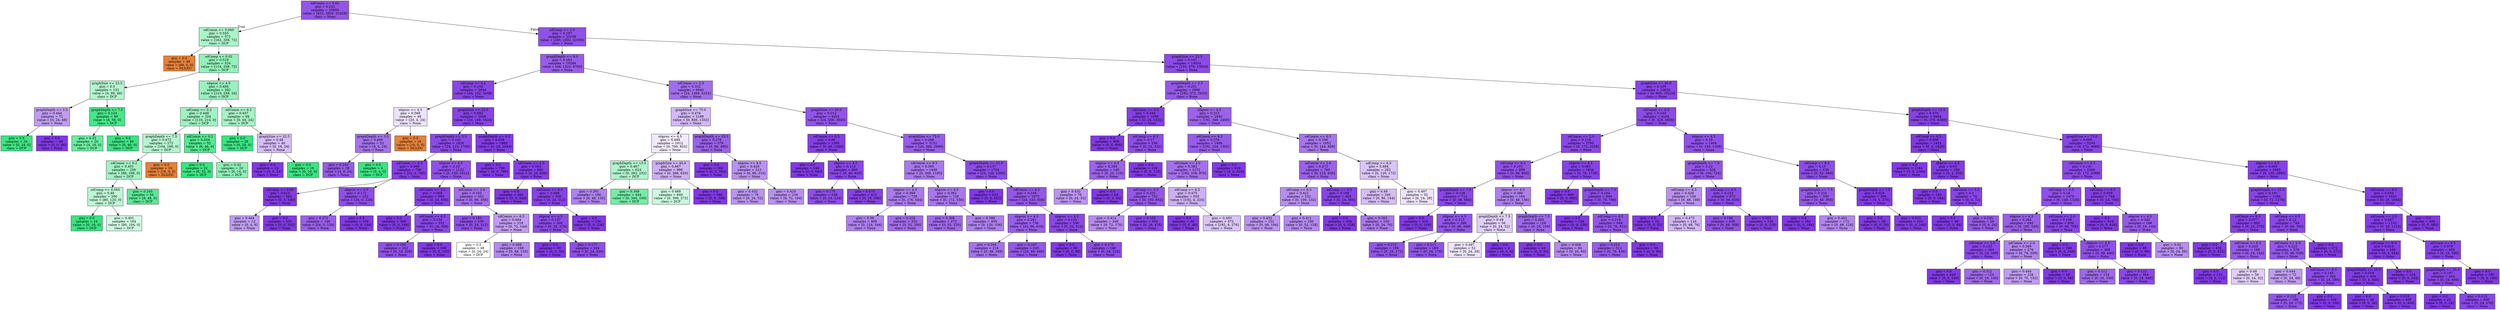 digraph Tree {
node [shape=box, style="filled", color="black"] ;
0 [label="sdComm <= 0.65\ngini = 0.225\nsamples = 25680\nvalue = [422, 2830, 22428]\nclass = None", fillcolor="#9355e9"] ;
1 [label="sdComm <= 0.065\ngini = 0.555\nsamples = 572\nvalue = [162, 338, 72]\nclass = DCP", fillcolor="#aaf4c9"] ;
0 -> 1 [labeldistance=2.5, labelangle=45, headlabel="True"] ;
2 [label="gini = 0.0\nsamples = 48\nvalue = [48, 0, 0]\nclass = DLS/DC", fillcolor="#e58139"] ;
1 -> 2 ;
3 [label="sdComp <= 0.02\ngini = 0.518\nsamples = 524\nvalue = [114, 338, 72]\nclass = DCP", fillcolor="#93f1ba"] ;
1 -> 3 ;
4 [label="graphSize <= 22.5\ngini = 0.5\nsamples = 132\nvalue = [4, 80, 48]\nclass = DCP", fillcolor="#b4f5cf"] ;
3 -> 4 ;
5 [label="graphDepth <= 3.5\ngini = 0.444\nsamples = 72\nvalue = [0, 24, 48]\nclass = None", fillcolor="#c09cf2"] ;
4 -> 5 ;
6 [label="gini = 0.0\nsamples = 24\nvalue = [0, 24, 0]\nclass = DCP", fillcolor="#39e581"] ;
5 -> 6 ;
7 [label="gini = 0.0\nsamples = 48\nvalue = [0, 0, 48]\nclass = None", fillcolor="#8139e5"] ;
5 -> 7 ;
8 [label="graphDepth <= 7.5\ngini = 0.124\nsamples = 60\nvalue = [4, 56, 0]\nclass = DCP", fillcolor="#47e78a"] ;
4 -> 8 ;
9 [label="gini = 0.32\nsamples = 20\nvalue = [4, 16, 0]\nclass = DCP", fillcolor="#6aeca0"] ;
8 -> 9 ;
10 [label="gini = 0.0\nsamples = 40\nvalue = [0, 40, 0]\nclass = DCP", fillcolor="#39e581"] ;
8 -> 10 ;
11 [label="nbproc <= 4.5\ngini = 0.484\nsamples = 392\nvalue = [110, 258, 24]\nclass = DCP", fillcolor="#97f1bd"] ;
3 -> 11 ;
12 [label="sdComp <= 0.2\ngini = 0.448\nsamples = 324\nvalue = [110, 214, 0]\nclass = DCP", fillcolor="#9ff2c2"] ;
11 -> 12 ;
13 [label="graphDepth <= 7.5\ngini = 0.472\nsamples = 272\nvalue = [104, 168, 0]\nclass = DCP", fillcolor="#b4f5cf"] ;
12 -> 13 ;
14 [label="sdComm <= 0.2\ngini = 0.451\nsamples = 256\nvalue = [88, 168, 0]\nclass = DCP", fillcolor="#a1f3c3"] ;
13 -> 14 ;
15 [label="sdComp <= 0.065\ngini = 0.48\nsamples = 200\nvalue = [80, 120, 0]\nclass = DCP", fillcolor="#bdf6d5"] ;
14 -> 15 ;
16 [label="gini = 0.0\nsamples = 16\nvalue = [0, 16, 0]\nclass = DCP", fillcolor="#39e581"] ;
15 -> 16 ;
17 [label="gini = 0.491\nsamples = 184\nvalue = [80, 104, 0]\nclass = DCP", fillcolor="#d1f9e2"] ;
15 -> 17 ;
18 [label="gini = 0.245\nsamples = 56\nvalue = [8, 48, 0]\nclass = DCP", fillcolor="#5ae996"] ;
14 -> 18 ;
19 [label="gini = 0.0\nsamples = 16\nvalue = [16, 0, 0]\nclass = DLS/DC", fillcolor="#e58139"] ;
13 -> 19 ;
20 [label="sdComm <= 0.2\ngini = 0.204\nsamples = 52\nvalue = [6, 46, 0]\nclass = DCP", fillcolor="#53e891"] ;
12 -> 20 ;
21 [label="gini = 0.0\nsamples = 32\nvalue = [0, 32, 0]\nclass = DCP", fillcolor="#39e581"] ;
20 -> 21 ;
22 [label="gini = 0.42\nsamples = 20\nvalue = [6, 14, 0]\nclass = DCP", fillcolor="#8ef0b7"] ;
20 -> 22 ;
23 [label="sdComm <= 0.2\ngini = 0.457\nsamples = 68\nvalue = [0, 44, 24]\nclass = DCP", fillcolor="#a5f3c6"] ;
11 -> 23 ;
24 [label="gini = 0.0\nsamples = 28\nvalue = [0, 28, 0]\nclass = DCP", fillcolor="#39e581"] ;
23 -> 24 ;
25 [label="graphSize <= 22.5\ngini = 0.48\nsamples = 40\nvalue = [0, 16, 24]\nclass = None", fillcolor="#d5bdf6"] ;
23 -> 25 ;
26 [label="gini = 0.0\nsamples = 24\nvalue = [0, 0, 24]\nclass = None", fillcolor="#8139e5"] ;
25 -> 26 ;
27 [label="gini = 0.0\nsamples = 16\nvalue = [0, 16, 0]\nclass = DCP", fillcolor="#39e581"] ;
25 -> 27 ;
28 [label="sdComp <= 2.0\ngini = 0.197\nsamples = 25108\nvalue = [260, 2492, 22356]\nclass = None", fillcolor="#9051e8"] ;
0 -> 28 [labeldistance=2.5, labelangle=-45, headlabel="False"] ;
29 [label="graphDepth <= 9.0\ngini = 0.263\nsamples = 10284\nvalue = [68, 1516, 8700]\nclass = None", fillcolor="#985dea"] ;
28 -> 29 ;
30 [label="sdComp <= 0.2\ngini = 0.103\nsamples = 3644\nvalue = [44, 152, 3448]\nclass = None", fillcolor="#8844e6"] ;
29 -> 30 ;
31 [label="nbproc <= 4.5\ngini = 0.569\nsamples = 48\nvalue = [20, 4, 24]\nclass = None", fillcolor="#ede3fb"] ;
30 -> 31 ;
32 [label="graphDepth <= 3.5\ngini = 0.406\nsamples = 32\nvalue = [4, 4, 24]\nclass = None", fillcolor="#a572ec"] ;
31 -> 32 ;
33 [label="gini = 0.245\nsamples = 28\nvalue = [4, 0, 24]\nclass = None", fillcolor="#965ae9"] ;
32 -> 33 ;
34 [label="gini = 0.0\nsamples = 4\nvalue = [0, 4, 0]\nclass = DCP", fillcolor="#39e581"] ;
32 -> 34 ;
35 [label="gini = 0.0\nsamples = 16\nvalue = [16, 0, 0]\nclass = DLS/DC", fillcolor="#e58139"] ;
31 -> 35 ;
36 [label="graphSize <= 22.5\ngini = 0.092\nsamples = 3596\nvalue = [24, 148, 3424]\nclass = None", fillcolor="#8743e6"] ;
30 -> 36 ;
37 [label="graphDepth <= 3.5\ngini = 0.143\nsamples = 1928\nvalue = [24, 124, 1780]\nclass = None", fillcolor="#8b49e7"] ;
36 -> 37 ;
38 [label="sdComm <= 6.5\ngini = 0.068\nsamples = 796\nvalue = [24, 4, 768]\nclass = None", fillcolor="#8640e6"] ;
37 -> 38 ;
39 [label="sdComp <= 0.65\ngini = 0.015\nsamples = 544\nvalue = [0, 4, 540]\nclass = None", fillcolor="#823ae5"] ;
38 -> 39 ;
40 [label="gini = 0.444\nsamples = 12\nvalue = [0, 4, 8]\nclass = None", fillcolor="#c09cf2"] ;
39 -> 40 ;
41 [label="gini = 0.0\nsamples = 532\nvalue = [0, 0, 532]\nclass = None", fillcolor="#8139e5"] ;
39 -> 41 ;
42 [label="nbproc <= 4.5\ngini = 0.172\nsamples = 252\nvalue = [24, 0, 228]\nclass = None", fillcolor="#8e4ee8"] ;
38 -> 42 ;
43 [label="gini = 0.272\nsamples = 148\nvalue = [24, 0, 124]\nclass = None", fillcolor="#995fea"] ;
42 -> 43 ;
44 [label="gini = 0.0\nsamples = 104\nvalue = [0, 0, 104]\nclass = None", fillcolor="#8139e5"] ;
42 -> 44 ;
45 [label="nbproc <= 4.5\ngini = 0.19\nsamples = 1132\nvalue = [0, 120, 1012]\nclass = None", fillcolor="#9050e8"] ;
37 -> 45 ;
46 [label="sdComm <= 2.0\ngini = 0.068\nsamples = 680\nvalue = [0, 24, 656]\nclass = None", fillcolor="#8640e6"] ;
45 -> 46 ;
47 [label="gini = 0.0\nsamples = 348\nvalue = [0, 0, 348]\nclass = None", fillcolor="#8139e5"] ;
46 -> 47 ;
48 [label="sdComm <= 6.5\ngini = 0.134\nsamples = 332\nvalue = [0, 24, 308]\nclass = None", fillcolor="#8b48e7"] ;
46 -> 48 ;
49 [label="gini = 0.185\nsamples = 232\nvalue = [0, 24, 208]\nclass = None", fillcolor="#9050e8"] ;
48 -> 49 ;
50 [label="gini = 0.0\nsamples = 100\nvalue = [0, 0, 100]\nclass = None", fillcolor="#8139e5"] ;
48 -> 50 ;
51 [label="sdComm <= 2.0\ngini = 0.335\nsamples = 452\nvalue = [0, 96, 356]\nclass = None", fillcolor="#a36eec"] ;
45 -> 51 ;
52 [label="gini = 0.183\nsamples = 236\nvalue = [0, 24, 212]\nclass = None", fillcolor="#8f4fe8"] ;
51 -> 52 ;
53 [label="sdComm <= 6.5\ngini = 0.444\nsamples = 216\nvalue = [0, 72, 144]\nclass = None", fillcolor="#c09cf2"] ;
51 -> 53 ;
54 [label="gini = 0.5\nsamples = 48\nvalue = [0, 24, 24]\nclass = DCP", fillcolor="#ffffff"] ;
53 -> 54 ;
55 [label="gini = 0.408\nsamples = 168\nvalue = [0, 48, 120]\nclass = None", fillcolor="#b388ef"] ;
53 -> 55 ;
56 [label="graphDepth <= 6.5\ngini = 0.028\nsamples = 1668\nvalue = [0, 24, 1644]\nclass = None", fillcolor="#833ce5"] ;
36 -> 56 ;
57 [label="gini = 0.0\nsamples = 788\nvalue = [0, 0, 788]\nclass = None", fillcolor="#8139e5"] ;
56 -> 57 ;
58 [label="sdComm <= 2.0\ngini = 0.053\nsamples = 880\nvalue = [0, 24, 856]\nclass = None", fillcolor="#853fe6"] ;
56 -> 58 ;
59 [label="gini = 0.0\nsamples = 344\nvalue = [0, 0, 344]\nclass = None", fillcolor="#8139e5"] ;
58 -> 59 ;
60 [label="sdComm <= 6.5\ngini = 0.086\nsamples = 536\nvalue = [0, 24, 512]\nclass = None", fillcolor="#8742e6"] ;
58 -> 60 ;
61 [label="nbproc <= 4.5\ngini = 0.147\nsamples = 300\nvalue = [0, 24, 276]\nclass = None", fillcolor="#8c4ae7"] ;
60 -> 61 ;
62 [label="gini = 0.0\nsamples = 56\nvalue = [0, 0, 56]\nclass = None", fillcolor="#8139e5"] ;
61 -> 62 ;
63 [label="gini = 0.177\nsamples = 244\nvalue = [0, 24, 220]\nclass = None", fillcolor="#8f4fe8"] ;
61 -> 63 ;
64 [label="gini = 0.0\nsamples = 236\nvalue = [0, 0, 236]\nclass = None", fillcolor="#8139e5"] ;
60 -> 64 ;
65 [label="sdComm <= 2.0\ngini = 0.332\nsamples = 6640\nvalue = [24, 1364, 5252]\nclass = None", fillcolor="#a26dec"] ;
29 -> 65 ;
66 [label="graphSize <= 75.0\ngini = 0.476\nsamples = 2188\nvalue = [0, 856, 1332]\nclass = None", fillcolor="#d2b8f6"] ;
65 -> 66 ;
67 [label="nbproc <= 4.5\ngini = 0.498\nsamples = 1612\nvalue = [0, 760, 852]\nclass = None", fillcolor="#f1eafc"] ;
66 -> 67 ;
68 [label="graphDepth <= 13.5\ngini = 0.467\nsamples = 624\nvalue = [0, 392, 232]\nclass = DCP", fillcolor="#aef4cc"] ;
67 -> 68 ;
69 [label="gini = 0.391\nsamples = 180\nvalue = [0, 48, 132]\nclass = None", fillcolor="#af81ee"] ;
68 -> 69 ;
70 [label="gini = 0.349\nsamples = 444\nvalue = [0, 344, 100]\nclass = DCP", fillcolor="#73eda6"] ;
68 -> 70 ;
71 [label="graphSize <= 40.0\ngini = 0.467\nsamples = 988\nvalue = [0, 368, 620]\nclass = None", fillcolor="#ccaff4"] ;
67 -> 71 ;
72 [label="gini = 0.489\nsamples = 640\nvalue = [0, 368, 272]\nclass = DCP", fillcolor="#cbf8de"] ;
71 -> 72 ;
73 [label="gini = 0.0\nsamples = 348\nvalue = [0, 0, 348]\nclass = None", fillcolor="#8139e5"] ;
71 -> 73 ;
74 [label="graphDepth <= 25.5\ngini = 0.278\nsamples = 576\nvalue = [0, 96, 480]\nclass = None", fillcolor="#9a61ea"] ;
66 -> 74 ;
75 [label="gini = 0.0\nsamples = 264\nvalue = [0, 0, 264]\nclass = None", fillcolor="#8139e5"] ;
74 -> 75 ;
76 [label="nbproc <= 4.5\ngini = 0.426\nsamples = 312\nvalue = [0, 96, 216]\nclass = None", fillcolor="#b991f1"] ;
74 -> 76 ;
77 [label="gini = 0.432\nsamples = 76\nvalue = [0, 24, 52]\nclass = None", fillcolor="#bb94f1"] ;
76 -> 77 ;
78 [label="gini = 0.424\nsamples = 236\nvalue = [0, 72, 164]\nclass = None", fillcolor="#b890f0"] ;
76 -> 78 ;
79 [label="graphSize <= 40.0\ngini = 0.212\nsamples = 4452\nvalue = [24, 508, 3920]\nclass = None", fillcolor="#9254e9"] ;
65 -> 79 ;
80 [label="sdComm <= 6.5\ngini = 0.06\nsamples = 1300\nvalue = [0, 40, 1260]\nclass = None", fillcolor="#853fe6"] ;
79 -> 80 ;
81 [label="gini = 0.0\nsamples = 640\nvalue = [0, 0, 640]\nclass = None", fillcolor="#8139e5"] ;
80 -> 81 ;
82 [label="nbproc <= 4.5\ngini = 0.114\nsamples = 660\nvalue = [0, 40, 620]\nclass = None", fillcolor="#8946e7"] ;
80 -> 82 ;
83 [label="gini = 0.175\nsamples = 248\nvalue = [0, 24, 224]\nclass = None", fillcolor="#8e4ee8"] ;
82 -> 83 ;
84 [label="gini = 0.075\nsamples = 412\nvalue = [0, 16, 396]\nclass = None", fillcolor="#8641e6"] ;
82 -> 84 ;
85 [label="graphSize <= 75.0\ngini = 0.266\nsamples = 3152\nvalue = [24, 468, 2660]\nclass = None", fillcolor="#985dea"] ;
79 -> 85 ;
86 [label="sdComm <= 6.5\ngini = 0.365\nsamples = 1448\nvalue = [0, 348, 1100]\nclass = None", fillcolor="#a978ed"] ;
85 -> 86 ;
87 [label="nbproc <= 4.5\ngini = 0.369\nsamples = 720\nvalue = [0, 176, 544]\nclass = None", fillcolor="#aa79ed"] ;
86 -> 87 ;
88 [label="gini = 0.39\nsamples = 468\nvalue = [0, 124, 344]\nclass = None", fillcolor="#ae80ee"] ;
87 -> 88 ;
89 [label="gini = 0.328\nsamples = 252\nvalue = [0, 52, 200]\nclass = None", fillcolor="#a26cec"] ;
87 -> 89 ;
90 [label="nbproc <= 4.5\ngini = 0.361\nsamples = 728\nvalue = [0, 172, 556]\nclass = None", fillcolor="#a876ed"] ;
86 -> 90 ;
91 [label="gini = 0.309\nsamples = 272\nvalue = [0, 52, 220]\nclass = None", fillcolor="#9f68eb"] ;
90 -> 91 ;
92 [label="gini = 0.388\nsamples = 456\nvalue = [0, 120, 336]\nclass = None", fillcolor="#ae80ee"] ;
90 -> 92 ;
93 [label="graphDepth <= 25.5\ngini = 0.157\nsamples = 1704\nvalue = [24, 120, 1560]\nclass = None", fillcolor="#8c4be7"] ;
85 -> 93 ;
94 [label="gini = 0.0\nsamples = 632\nvalue = [0, 0, 632]\nclass = None", fillcolor="#8139e5"] ;
93 -> 94 ;
95 [label="sdComm <= 6.5\ngini = 0.238\nsamples = 1072\nvalue = [24, 120, 928]\nclass = None", fillcolor="#9457e9"] ;
93 -> 95 ;
96 [label="nbproc <= 4.5\ngini = 0.281\nsamples = 736\nvalue = [24, 96, 616]\nclass = None", fillcolor="#995eea"] ;
95 -> 96 ;
97 [label="gini = 0.346\nsamples = 216\nvalue = [0, 48, 168]\nclass = None", fillcolor="#a572ec"] ;
96 -> 97 ;
98 [label="gini = 0.247\nsamples = 520\nvalue = [24, 48, 448]\nclass = None", fillcolor="#9457e9"] ;
96 -> 98 ;
99 [label="nbproc <= 4.5\ngini = 0.133\nsamples = 336\nvalue = [0, 24, 312]\nclass = None", fillcolor="#8b48e7"] ;
95 -> 99 ;
100 [label="gini = 0.0\nsamples = 88\nvalue = [0, 0, 88]\nclass = None", fillcolor="#8139e5"] ;
99 -> 100 ;
101 [label="gini = 0.175\nsamples = 248\nvalue = [0, 24, 224]\nclass = None", fillcolor="#8e4ee8"] ;
99 -> 101 ;
102 [label="graphSize <= 22.5\ngini = 0.147\nsamples = 14824\nvalue = [192, 976, 13656]\nclass = None", fillcolor="#8c4ae7"] ;
28 -> 102 ;
103 [label="graphDepth <= 3.5\ngini = 0.251\nsamples = 3996\nvalue = [192, 372, 3432]\nclass = None", fillcolor="#9558e9"] ;
102 -> 103 ;
104 [label="sdComm <= 6.5\ngini = 0.044\nsamples = 1056\nvalue = [0, 24, 1032]\nclass = None", fillcolor="#843ee6"] ;
103 -> 104 ;
105 [label="gini = 0.0\nsamples = 800\nvalue = [0, 0, 800]\nclass = None", fillcolor="#8139e5"] ;
104 -> 105 ;
106 [label="sdComp <= 6.5\ngini = 0.17\nsamples = 256\nvalue = [0, 24, 232]\nclass = None", fillcolor="#8e4de8"] ;
104 -> 106 ;
107 [label="nbproc <= 4.5\ngini = 0.284\nsamples = 140\nvalue = [0, 24, 116]\nclass = None", fillcolor="#9b62ea"] ;
106 -> 107 ;
108 [label="gini = 0.432\nsamples = 76\nvalue = [0, 24, 52]\nclass = None", fillcolor="#bb94f1"] ;
107 -> 108 ;
109 [label="gini = 0.0\nsamples = 64\nvalue = [0, 0, 64]\nclass = None", fillcolor="#8139e5"] ;
107 -> 109 ;
110 [label="gini = 0.0\nsamples = 116\nvalue = [0, 0, 116]\nclass = None", fillcolor="#8139e5"] ;
106 -> 110 ;
111 [label="nbproc <= 4.5\ngini = 0.315\nsamples = 2940\nvalue = [192, 348, 2400]\nclass = None", fillcolor="#9b62ea"] ;
103 -> 111 ;
112 [label="sdComm <= 6.5\ngini = 0.276\nsamples = 1888\nvalue = [192, 104, 1592]\nclass = None", fillcolor="#975cea"] ;
111 -> 112 ;
113 [label="sdComm <= 2.0\ngini = 0.382\nsamples = 1272\nvalue = [192, 104, 976]\nclass = None", fillcolor="#a46fec"] ;
112 -> 113 ;
114 [label="sdComp <= 6.5\ngini = 0.231\nsamples = 752\nvalue = [0, 100, 652]\nclass = None", fillcolor="#9457e9"] ;
113 -> 114 ;
115 [label="gini = 0.412\nsamples = 248\nvalue = [0, 72, 176]\nclass = None", fillcolor="#b58af0"] ;
114 -> 115 ;
116 [label="gini = 0.105\nsamples = 504\nvalue = [0, 28, 476]\nclass = None", fillcolor="#8845e7"] ;
114 -> 116 ;
117 [label="sdComp <= 6.5\ngini = 0.475\nsamples = 520\nvalue = [192, 4, 324]\nclass = None", fillcolor="#ccaff5"] ;
113 -> 117 ;
118 [label="gini = 0.0\nsamples = 48\nvalue = [0, 0, 48]\nclass = None", fillcolor="#8139e5"] ;
117 -> 118 ;
119 [label="gini = 0.493\nsamples = 472\nvalue = [192, 4, 276]\nclass = None", fillcolor="#d9c4f7"] ;
117 -> 119 ;
120 [label="gini = 0.0\nsamples = 616\nvalue = [0, 0, 616]\nclass = None", fillcolor="#8139e5"] ;
112 -> 120 ;
121 [label="sdComm <= 6.5\ngini = 0.356\nsamples = 1052\nvalue = [0, 244, 808]\nclass = None", fillcolor="#a775ed"] ;
111 -> 121 ;
122 [label="sdComm <= 2.0\ngini = 0.273\nsamples = 760\nvalue = [0, 124, 636]\nclass = None", fillcolor="#9a60ea"] ;
121 -> 122 ;
123 [label="sdComp <= 6.5\ngini = 0.421\nsamples = 332\nvalue = [0, 100, 232]\nclass = None", fillcolor="#b78ef0"] ;
122 -> 123 ;
124 [label="gini = 0.432\nsamples = 152\nvalue = [0, 48, 104]\nclass = None", fillcolor="#bb94f1"] ;
123 -> 124 ;
125 [label="gini = 0.411\nsamples = 180\nvalue = [0, 52, 128]\nclass = None", fillcolor="#b489f0"] ;
123 -> 125 ;
126 [label="sdComp <= 6.5\ngini = 0.106\nsamples = 428\nvalue = [0, 24, 404]\nclass = None", fillcolor="#8845e7"] ;
122 -> 126 ;
127 [label="gini = 0.0\nsamples = 328\nvalue = [0, 0, 328]\nclass = None", fillcolor="#8139e5"] ;
126 -> 127 ;
128 [label="gini = 0.365\nsamples = 100\nvalue = [0, 24, 76]\nclass = None", fillcolor="#a978ed"] ;
126 -> 128 ;
129 [label="sdComp <= 6.5\ngini = 0.484\nsamples = 292\nvalue = [0, 120, 172]\nclass = None", fillcolor="#d9c3f7"] ;
121 -> 129 ;
130 [label="gini = 0.48\nsamples = 240\nvalue = [0, 96, 144]\nclass = None", fillcolor="#d5bdf6"] ;
129 -> 130 ;
131 [label="gini = 0.497\nsamples = 52\nvalue = [0, 24, 28]\nclass = None", fillcolor="#ede3fb"] ;
129 -> 131 ;
132 [label="graphSize <= 40.0\ngini = 0.105\nsamples = 10828\nvalue = [0, 604, 10224]\nclass = None", fillcolor="#8845e7"] ;
102 -> 132 ;
133 [label="sdComm <= 6.5\ngini = 0.145\nsamples = 4164\nvalue = [0, 328, 3836]\nclass = None", fillcolor="#8c4ae7"] ;
132 -> 133 ;
134 [label="sdComm <= 2.0\ngini = 0.119\nsamples = 2700\nvalue = [0, 172, 2528]\nclass = None", fillcolor="#8a46e7"] ;
133 -> 134 ;
135 [label="sdComp <= 6.5\ngini = 0.191\nsamples = 896\nvalue = [0, 96, 800]\nclass = None", fillcolor="#9051e8"] ;
134 -> 135 ;
136 [label="graphDepth <= 7.5\ngini = 0.126\nsamples = 712\nvalue = [0, 48, 664]\nclass = None", fillcolor="#8a47e7"] ;
135 -> 136 ;
137 [label="gini = 0.0\nsamples = 316\nvalue = [0, 0, 316]\nclass = None", fillcolor="#8139e5"] ;
136 -> 137 ;
138 [label="nbproc <= 4.5\ngini = 0.213\nsamples = 396\nvalue = [0, 48, 348]\nclass = None", fillcolor="#9254e9"] ;
136 -> 138 ;
139 [label="gini = 0.215\nsamples = 196\nvalue = [0, 24, 172]\nclass = None", fillcolor="#9355e9"] ;
138 -> 139 ;
140 [label="gini = 0.211\nsamples = 200\nvalue = [0, 24, 176]\nclass = None", fillcolor="#9254e9"] ;
138 -> 140 ;
141 [label="nbproc <= 4.5\ngini = 0.386\nsamples = 184\nvalue = [0, 48, 136]\nclass = None", fillcolor="#ad7fee"] ;
135 -> 141 ;
142 [label="graphDepth <= 7.5\ngini = 0.49\nsamples = 56\nvalue = [0, 24, 32]\nclass = None", fillcolor="#e0cef8"] ;
141 -> 142 ;
143 [label="gini = 0.497\nsamples = 52\nvalue = [0, 24, 28]\nclass = None", fillcolor="#ede3fb"] ;
142 -> 143 ;
144 [label="gini = 0.0\nsamples = 4\nvalue = [0, 0, 4]\nclass = None", fillcolor="#8139e5"] ;
142 -> 144 ;
145 [label="graphDepth <= 7.5\ngini = 0.305\nsamples = 128\nvalue = [0, 24, 104]\nclass = None", fillcolor="#9e67eb"] ;
141 -> 145 ;
146 [label="gini = 0.0\nsamples = 44\nvalue = [0, 0, 44]\nclass = None", fillcolor="#8139e5"] ;
145 -> 146 ;
147 [label="gini = 0.408\nsamples = 84\nvalue = [0, 24, 60]\nclass = None", fillcolor="#b388ef"] ;
145 -> 147 ;
148 [label="nbproc <= 4.5\ngini = 0.081\nsamples = 1804\nvalue = [0, 76, 1728]\nclass = None", fillcolor="#8742e6"] ;
134 -> 148 ;
149 [label="gini = 0.0\nsamples = 960\nvalue = [0, 0, 960]\nclass = None", fillcolor="#8139e5"] ;
148 -> 149 ;
150 [label="graphDepth <= 7.5\ngini = 0.164\nsamples = 844\nvalue = [0, 76, 768]\nclass = None", fillcolor="#8d4de8"] ;
148 -> 150 ;
151 [label="gini = 0.0\nsamples = 236\nvalue = [0, 0, 236]\nclass = None", fillcolor="#8139e5"] ;
150 -> 151 ;
152 [label="sdComp <= 6.5\ngini = 0.219\nsamples = 608\nvalue = [0, 76, 532]\nclass = None", fillcolor="#9355e9"] ;
150 -> 152 ;
153 [label="gini = 0.253\nsamples = 512\nvalue = [0, 76, 436]\nclass = None", fillcolor="#975cea"] ;
152 -> 153 ;
154 [label="gini = 0.0\nsamples = 96\nvalue = [0, 0, 96]\nclass = None", fillcolor="#8139e5"] ;
152 -> 154 ;
155 [label="nbproc <= 4.5\ngini = 0.19\nsamples = 1464\nvalue = [0, 156, 1308]\nclass = None", fillcolor="#9051e8"] ;
133 -> 155 ;
156 [label="graphDepth <= 7.5\ngini = 0.22\nsamples = 828\nvalue = [0, 104, 724]\nclass = None", fillcolor="#9355e9"] ;
155 -> 156 ;
157 [label="sdComp <= 6.5\ngini = 0.426\nsamples = 156\nvalue = [0, 48, 108]\nclass = None", fillcolor="#b991f1"] ;
156 -> 157 ;
158 [label="gini = 0.0\nsamples = 32\nvalue = [0, 0, 32]\nclass = None", fillcolor="#8139e5"] ;
157 -> 158 ;
159 [label="gini = 0.475\nsamples = 124\nvalue = [0, 48, 76]\nclass = None", fillcolor="#d1b6f5"] ;
157 -> 159 ;
160 [label="sdComp <= 6.5\ngini = 0.153\nsamples = 672\nvalue = [0, 56, 616]\nclass = None", fillcolor="#8c4be7"] ;
156 -> 160 ;
161 [label="gini = 0.196\nsamples = 436\nvalue = [0, 48, 388]\nclass = None", fillcolor="#9151e8"] ;
160 -> 161 ;
162 [label="gini = 0.065\nsamples = 236\nvalue = [0, 8, 228]\nclass = None", fillcolor="#8540e6"] ;
160 -> 162 ;
163 [label="sdComp <= 6.5\ngini = 0.15\nsamples = 636\nvalue = [0, 52, 584]\nclass = None", fillcolor="#8c4be7"] ;
155 -> 163 ;
164 [label="graphDepth <= 7.5\ngini = 0.233\nsamples = 356\nvalue = [0, 48, 308]\nclass = None", fillcolor="#9558e9"] ;
163 -> 164 ;
165 [label="gini = 0.0\nsamples = 184\nvalue = [0, 0, 184]\nclass = None", fillcolor="#8139e5"] ;
164 -> 165 ;
166 [label="gini = 0.402\nsamples = 172\nvalue = [0, 48, 124]\nclass = None", fillcolor="#b286ef"] ;
164 -> 166 ;
167 [label="graphDepth <= 7.5\ngini = 0.028\nsamples = 280\nvalue = [0, 4, 276]\nclass = None", fillcolor="#833ce5"] ;
163 -> 167 ;
168 [label="gini = 0.0\nsamples = 28\nvalue = [0, 0, 28]\nclass = None", fillcolor="#8139e5"] ;
167 -> 168 ;
169 [label="gini = 0.031\nsamples = 252\nvalue = [0, 4, 248]\nclass = None", fillcolor="#833ce5"] ;
167 -> 169 ;
170 [label="graphDepth <= 12.5\ngini = 0.079\nsamples = 6664\nvalue = [0, 276, 6388]\nclass = None", fillcolor="#8642e6"] ;
132 -> 170 ;
171 [label="sdComp <= 6.5\ngini = 0.006\nsamples = 1424\nvalue = [0, 4, 1420]\nclass = None", fillcolor="#813ae5"] ;
170 -> 171 ;
172 [label="gini = 0.0\nsamples = 1164\nvalue = [0, 0, 1164]\nclass = None", fillcolor="#8139e5"] ;
171 -> 172 ;
173 [label="nbproc <= 4.5\ngini = 0.03\nsamples = 260\nvalue = [0, 4, 256]\nclass = None", fillcolor="#833ce5"] ;
171 -> 173 ;
174 [label="gini = 0.0\nsamples = 184\nvalue = [0, 0, 184]\nclass = None", fillcolor="#8139e5"] ;
173 -> 174 ;
175 [label="sdComm <= 5.5\ngini = 0.1\nsamples = 76\nvalue = [0, 4, 72]\nclass = None", fillcolor="#8844e6"] ;
173 -> 175 ;
176 [label="gini = 0.0\nsamples = 48\nvalue = [0, 0, 48]\nclass = None", fillcolor="#8139e5"] ;
175 -> 176 ;
177 [label="gini = 0.245\nsamples = 28\nvalue = [0, 4, 24]\nclass = None", fillcolor="#965ae9"] ;
175 -> 177 ;
178 [label="graphSize <= 75.0\ngini = 0.098\nsamples = 5240\nvalue = [0, 272, 4968]\nclass = None", fillcolor="#8844e6"] ;
170 -> 178 ;
179 [label="sdComm <= 6.5\ngini = 0.141\nsamples = 2260\nvalue = [0, 172, 2088]\nclass = None", fillcolor="#8b49e7"] ;
178 -> 179 ;
180 [label="sdComp <= 6.5\ngini = 0.18\nsamples = 1476\nvalue = [0, 148, 1328]\nclass = None", fillcolor="#8f4fe8"] ;
179 -> 180 ;
181 [label="nbproc <= 4.5\ngini = 0.264\nsamples = 640\nvalue = [0, 100, 540]\nclass = None", fillcolor="#985eea"] ;
180 -> 181 ;
182 [label="sdComm <= 2.0\ngini = 0.123\nsamples = 364\nvalue = [0, 24, 340]\nclass = None", fillcolor="#8a47e7"] ;
181 -> 182 ;
183 [label="gini = 0.0\nsamples = 240\nvalue = [0, 0, 240]\nclass = None", fillcolor="#8139e5"] ;
182 -> 183 ;
184 [label="gini = 0.312\nsamples = 124\nvalue = [0, 24, 100]\nclass = None", fillcolor="#9f69eb"] ;
182 -> 184 ;
185 [label="sdComm <= 2.0\ngini = 0.399\nsamples = 276\nvalue = [0, 76, 200]\nclass = None", fillcolor="#b184ef"] ;
181 -> 185 ;
186 [label="gini = 0.444\nsamples = 228\nvalue = [0, 76, 152]\nclass = None", fillcolor="#c09cf2"] ;
185 -> 186 ;
187 [label="gini = 0.0\nsamples = 48\nvalue = [0, 0, 48]\nclass = None", fillcolor="#8139e5"] ;
185 -> 187 ;
188 [label="sdComm <= 2.0\ngini = 0.108\nsamples = 836\nvalue = [0, 48, 788]\nclass = None", fillcolor="#8945e7"] ;
180 -> 188 ;
189 [label="gini = 0.0\nsamples = 348\nvalue = [0, 0, 348]\nclass = None", fillcolor="#8139e5"] ;
188 -> 189 ;
190 [label="nbproc <= 4.5\ngini = 0.177\nsamples = 488\nvalue = [0, 48, 440]\nclass = None", fillcolor="#8f4fe8"] ;
188 -> 190 ;
191 [label="gini = 0.312\nsamples = 124\nvalue = [0, 24, 100]\nclass = None", fillcolor="#9f69eb"] ;
190 -> 191 ;
192 [label="gini = 0.123\nsamples = 364\nvalue = [0, 24, 340]\nclass = None", fillcolor="#8a47e7"] ;
190 -> 192 ;
193 [label="sdComp <= 6.5\ngini = 0.059\nsamples = 784\nvalue = [0, 24, 760]\nclass = None", fillcolor="#853fe6"] ;
179 -> 193 ;
194 [label="gini = 0.0\nsamples = 616\nvalue = [0, 0, 616]\nclass = None", fillcolor="#8139e5"] ;
193 -> 194 ;
195 [label="nbproc <= 4.5\ngini = 0.245\nsamples = 168\nvalue = [0, 24, 144]\nclass = None", fillcolor="#965ae9"] ;
193 -> 195 ;
196 [label="gini = 0.0\nsamples = 88\nvalue = [0, 0, 88]\nclass = None", fillcolor="#8139e5"] ;
195 -> 196 ;
197 [label="gini = 0.42\nsamples = 80\nvalue = [0, 24, 56]\nclass = None", fillcolor="#b78ef0"] ;
195 -> 197 ;
198 [label="nbproc <= 4.5\ngini = 0.065\nsamples = 2980\nvalue = [0, 100, 2880]\nclass = None", fillcolor="#8540e6"] ;
178 -> 198 ;
199 [label="graphDepth <= 25.5\ngini = 0.101\nsamples = 1348\nvalue = [0, 72, 1276]\nclass = None", fillcolor="#8844e6"] ;
198 -> 199 ;
200 [label="sdComp <= 6.5\ngini = 0.077\nsamples = 600\nvalue = [0, 24, 576]\nclass = None", fillcolor="#8641e6"] ;
199 -> 200 ;
201 [label="gini = 0.0\nsamples = 432\nvalue = [0, 0, 432]\nclass = None", fillcolor="#8139e5"] ;
200 -> 201 ;
202 [label="sdComm <= 6.5\ngini = 0.245\nsamples = 168\nvalue = [0, 24, 144]\nclass = None", fillcolor="#965ae9"] ;
200 -> 202 ;
203 [label="gini = 0.0\nsamples = 112\nvalue = [0, 0, 112]\nclass = None", fillcolor="#8139e5"] ;
202 -> 203 ;
204 [label="gini = 0.49\nsamples = 56\nvalue = [0, 24, 32]\nclass = None", fillcolor="#e0cef8"] ;
202 -> 204 ;
205 [label="sdComp <= 6.5\ngini = 0.12\nsamples = 748\nvalue = [0, 48, 700]\nclass = None", fillcolor="#8a47e7"] ;
199 -> 205 ;
206 [label="sdComm <= 2.0\ngini = 0.223\nsamples = 376\nvalue = [0, 48, 328]\nclass = None", fillcolor="#9356e9"] ;
205 -> 206 ;
207 [label="gini = 0.444\nsamples = 72\nvalue = [0, 24, 48]\nclass = None", fillcolor="#c09cf2"] ;
206 -> 207 ;
208 [label="sdComm <= 6.5\ngini = 0.145\nsamples = 304\nvalue = [0, 24, 280]\nclass = None", fillcolor="#8c4ae7"] ;
206 -> 208 ;
209 [label="gini = 0.215\nsamples = 196\nvalue = [0, 24, 172]\nclass = None", fillcolor="#9355e9"] ;
208 -> 209 ;
210 [label="gini = 0.0\nsamples = 108\nvalue = [0, 0, 108]\nclass = None", fillcolor="#8139e5"] ;
208 -> 210 ;
211 [label="gini = 0.0\nsamples = 372\nvalue = [0, 0, 372]\nclass = None", fillcolor="#8139e5"] ;
205 -> 211 ;
212 [label="sdComm <= 6.5\ngini = 0.034\nsamples = 1632\nvalue = [0, 28, 1604]\nclass = None", fillcolor="#833ce5"] ;
198 -> 212 ;
213 [label="sdComm <= 2.0\ngini = 0.047\nsamples = 1152\nvalue = [0, 28, 1124]\nclass = None", fillcolor="#843ee6"] ;
212 -> 213 ;
214 [label="sdComp <= 6.5\ngini = 0.014\nsamples = 548\nvalue = [0, 4, 544]\nclass = None", fillcolor="#823ae5"] ;
213 -> 214 ;
215 [label="graphDepth <= 25.5\ngini = 0.018\nsamples = 444\nvalue = [0, 4, 440]\nclass = None", fillcolor="#823be5"] ;
214 -> 215 ;
216 [label="gini = 0.0\nsamples = 36\nvalue = [0, 0, 36]\nclass = None", fillcolor="#8139e5"] ;
215 -> 216 ;
217 [label="gini = 0.019\nsamples = 408\nvalue = [0, 4, 404]\nclass = None", fillcolor="#823be5"] ;
215 -> 217 ;
218 [label="gini = 0.0\nsamples = 104\nvalue = [0, 0, 104]\nclass = None", fillcolor="#8139e5"] ;
214 -> 218 ;
219 [label="sdComp <= 6.5\ngini = 0.076\nsamples = 604\nvalue = [0, 24, 580]\nclass = None", fillcolor="#8641e6"] ;
213 -> 219 ;
220 [label="graphDepth <= 25.5\ngini = 0.107\nsamples = 424\nvalue = [0, 24, 400]\nclass = None", fillcolor="#8945e7"] ;
219 -> 220 ;
221 [label="gini = 0.0\nsamples = 24\nvalue = [0, 0, 24]\nclass = None", fillcolor="#8139e5"] ;
220 -> 221 ;
222 [label="gini = 0.113\nsamples = 400\nvalue = [0, 24, 376]\nclass = None", fillcolor="#8946e7"] ;
220 -> 222 ;
223 [label="gini = 0.0\nsamples = 180\nvalue = [0, 0, 180]\nclass = None", fillcolor="#8139e5"] ;
219 -> 223 ;
224 [label="gini = 0.0\nsamples = 480\nvalue = [0, 0, 480]\nclass = None", fillcolor="#8139e5"] ;
212 -> 224 ;
}